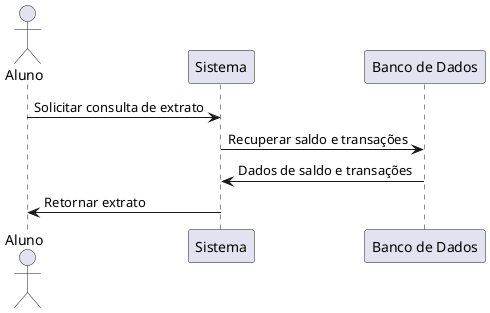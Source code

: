 @startuml
actor Aluno
participant "Sistema" as Sistema
participant "Banco de Dados" as BD

Aluno -> Sistema: Solicitar consulta de extrato
Sistema -> BD: Recuperar saldo e transações
BD -> Sistema: Dados de saldo e transações
Sistema -> Aluno: Retornar extrato
@enduml